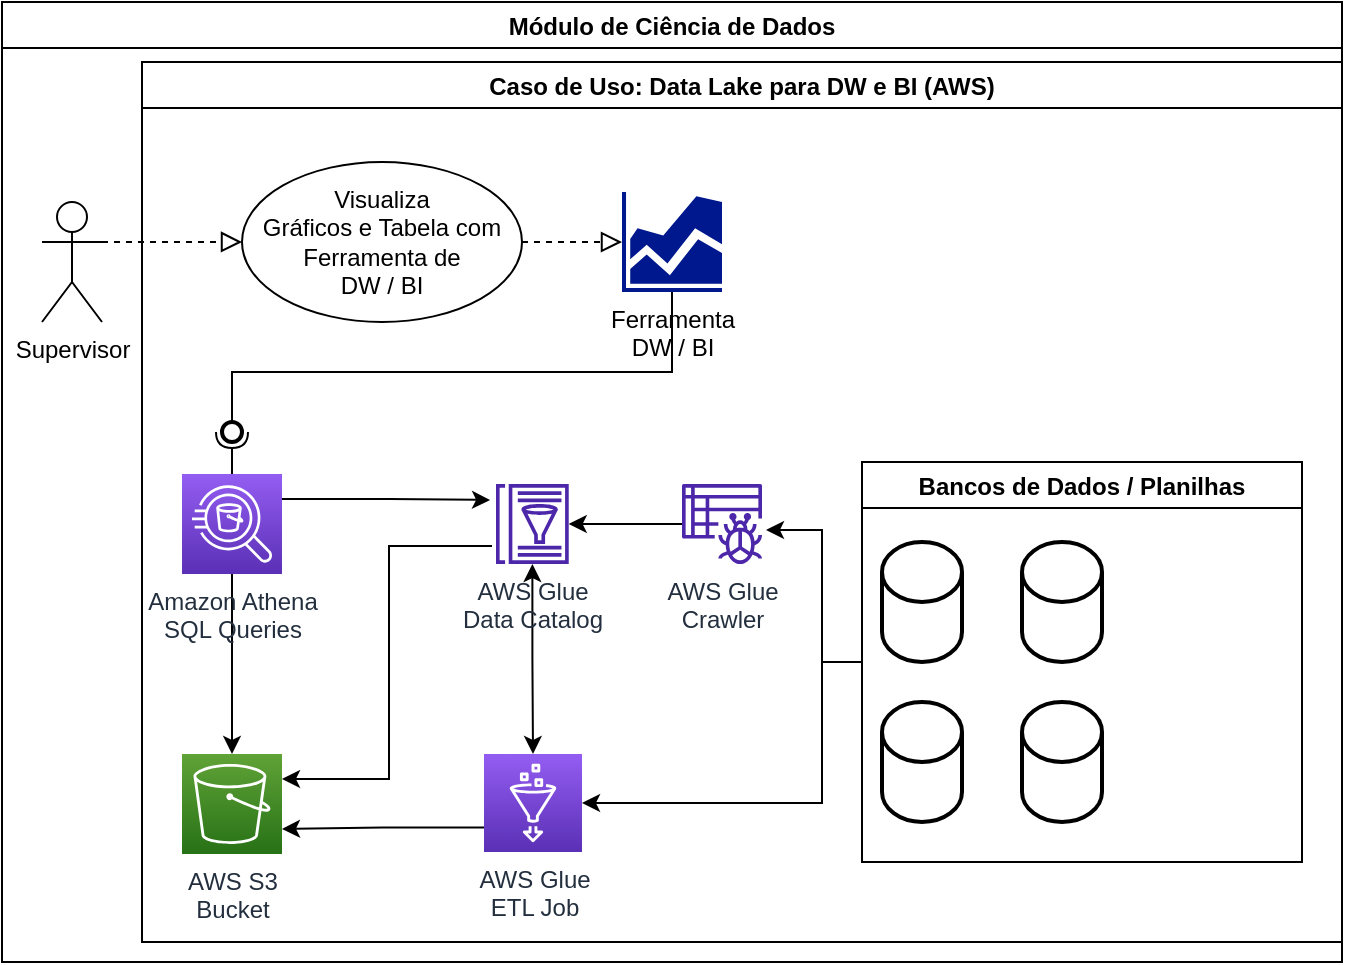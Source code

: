 <mxfile version="16.2.7" type="github">
  <diagram id="2DpKcrszy_h0_hMXwlpR" name="MCD-Data-Lake">
    <mxGraphModel dx="1186" dy="796" grid="1" gridSize="10" guides="1" tooltips="1" connect="1" arrows="1" fold="1" page="1" pageScale="1" pageWidth="850" pageHeight="1100" math="0" shadow="0">
      <root>
        <mxCell id="0" />
        <mxCell id="1" parent="0" />
        <mxCell id="o-3ELtx8tMzShu5-paNh-1" value="Módulo de Ciência de Dados" style="swimlane;" vertex="1" parent="1">
          <mxGeometry x="90" y="40" width="670" height="480" as="geometry" />
        </mxCell>
        <mxCell id="o-3ELtx8tMzShu5-paNh-3" value="Caso de Uso: Data Lake para DW e BI (AWS)" style="swimlane;" vertex="1" parent="o-3ELtx8tMzShu5-paNh-1">
          <mxGeometry x="70" y="30" width="600" height="440" as="geometry" />
        </mxCell>
        <mxCell id="o-3ELtx8tMzShu5-paNh-6" value="Visualiza &lt;br&gt;Gráficos e Tabela com Ferramenta de &lt;br&gt;DW / BI" style="ellipse;whiteSpace=wrap;html=1;align=center;newEdgeStyle={&quot;edgeStyle&quot;:&quot;entityRelationEdgeStyle&quot;,&quot;startArrow&quot;:&quot;none&quot;,&quot;endArrow&quot;:&quot;none&quot;,&quot;segment&quot;:10,&quot;curved&quot;:1};treeFolding=1;treeMoving=1;" vertex="1" parent="o-3ELtx8tMzShu5-paNh-3">
          <mxGeometry x="50" y="50" width="140" height="80" as="geometry" />
        </mxCell>
        <mxCell id="o-3ELtx8tMzShu5-paNh-38" style="edgeStyle=orthogonalEdgeStyle;rounded=0;orthogonalLoop=1;jettySize=auto;html=1;entryX=1.05;entryY=0.575;entryDx=0;entryDy=0;entryPerimeter=0;exitX=0;exitY=0.5;exitDx=0;exitDy=0;" edge="1" parent="o-3ELtx8tMzShu5-paNh-3" source="o-3ELtx8tMzShu5-paNh-21" target="o-3ELtx8tMzShu5-paNh-32">
          <mxGeometry relative="1" as="geometry">
            <Array as="points">
              <mxPoint x="340" y="300" />
              <mxPoint x="340" y="234" />
            </Array>
          </mxGeometry>
        </mxCell>
        <mxCell id="o-3ELtx8tMzShu5-paNh-41" style="edgeStyle=orthogonalEdgeStyle;rounded=0;orthogonalLoop=1;jettySize=auto;html=1;entryX=1;entryY=0.5;entryDx=0;entryDy=0;entryPerimeter=0;startArrow=none;startFill=0;exitX=0;exitY=0.5;exitDx=0;exitDy=0;" edge="1" parent="o-3ELtx8tMzShu5-paNh-3" source="o-3ELtx8tMzShu5-paNh-21" target="o-3ELtx8tMzShu5-paNh-34">
          <mxGeometry relative="1" as="geometry">
            <mxPoint x="330" y="316" as="sourcePoint" />
            <Array as="points">
              <mxPoint x="340" y="300" />
              <mxPoint x="340" y="371" />
            </Array>
          </mxGeometry>
        </mxCell>
        <mxCell id="o-3ELtx8tMzShu5-paNh-21" value="Bancos de Dados / Planilhas" style="swimlane;" vertex="1" parent="o-3ELtx8tMzShu5-paNh-3">
          <mxGeometry x="360" y="200" width="220" height="200" as="geometry" />
        </mxCell>
        <mxCell id="o-3ELtx8tMzShu5-paNh-22" value="" style="shape=cylinder3;whiteSpace=wrap;html=1;boundedLbl=1;backgroundOutline=1;size=15;strokeWidth=2;" vertex="1" parent="o-3ELtx8tMzShu5-paNh-21">
          <mxGeometry x="10" y="40" width="40" height="60" as="geometry" />
        </mxCell>
        <mxCell id="o-3ELtx8tMzShu5-paNh-23" value="" style="shape=image;html=1;verticalAlign=top;verticalLabelPosition=bottom;labelBackgroundColor=#ffffff;imageAspect=0;aspect=fixed;image=https://cdn2.iconfinder.com/data/icons/essential-web-2/50/spreadsheet-table-document-data-grid-128.png;strokeWidth=1;" vertex="1" parent="o-3ELtx8tMzShu5-paNh-21">
          <mxGeometry x="150" y="40" width="60" height="60" as="geometry" />
        </mxCell>
        <mxCell id="o-3ELtx8tMzShu5-paNh-24" value="" style="shape=cylinder3;whiteSpace=wrap;html=1;boundedLbl=1;backgroundOutline=1;size=15;strokeWidth=2;" vertex="1" parent="o-3ELtx8tMzShu5-paNh-21">
          <mxGeometry x="80" y="40" width="40" height="60" as="geometry" />
        </mxCell>
        <mxCell id="o-3ELtx8tMzShu5-paNh-25" value="" style="shape=cylinder3;whiteSpace=wrap;html=1;boundedLbl=1;backgroundOutline=1;size=15;strokeWidth=2;" vertex="1" parent="o-3ELtx8tMzShu5-paNh-21">
          <mxGeometry x="10" y="120" width="40" height="60" as="geometry" />
        </mxCell>
        <mxCell id="o-3ELtx8tMzShu5-paNh-26" value="" style="shape=image;html=1;verticalAlign=top;verticalLabelPosition=bottom;labelBackgroundColor=#ffffff;imageAspect=0;aspect=fixed;image=https://cdn2.iconfinder.com/data/icons/essential-web-2/50/spreadsheet-table-document-data-grid-128.png;strokeWidth=1;" vertex="1" parent="o-3ELtx8tMzShu5-paNh-21">
          <mxGeometry x="150" y="120" width="60" height="60" as="geometry" />
        </mxCell>
        <mxCell id="o-3ELtx8tMzShu5-paNh-27" value="" style="shape=cylinder3;whiteSpace=wrap;html=1;boundedLbl=1;backgroundOutline=1;size=15;strokeWidth=2;" vertex="1" parent="o-3ELtx8tMzShu5-paNh-21">
          <mxGeometry x="80" y="120" width="40" height="60" as="geometry" />
        </mxCell>
        <mxCell id="o-3ELtx8tMzShu5-paNh-39" style="edgeStyle=orthogonalEdgeStyle;rounded=0;orthogonalLoop=1;jettySize=auto;html=1;" edge="1" parent="o-3ELtx8tMzShu5-paNh-3" source="o-3ELtx8tMzShu5-paNh-32" target="o-3ELtx8tMzShu5-paNh-33">
          <mxGeometry relative="1" as="geometry" />
        </mxCell>
        <mxCell id="o-3ELtx8tMzShu5-paNh-32" value="AWS Glue&lt;br&gt;Crawler" style="sketch=0;outlineConnect=0;fontColor=#232F3E;gradientColor=none;fillColor=#4D27AA;strokeColor=none;dashed=0;verticalLabelPosition=bottom;verticalAlign=top;align=center;html=1;fontSize=12;fontStyle=0;aspect=fixed;pointerEvents=1;shape=mxgraph.aws4.glue_crawlers;" vertex="1" parent="o-3ELtx8tMzShu5-paNh-3">
          <mxGeometry x="270" y="211" width="40" height="40" as="geometry" />
        </mxCell>
        <mxCell id="o-3ELtx8tMzShu5-paNh-40" style="edgeStyle=orthogonalEdgeStyle;rounded=0;orthogonalLoop=1;jettySize=auto;html=1;entryX=0.5;entryY=0;entryDx=0;entryDy=0;entryPerimeter=0;startArrow=classic;startFill=1;" edge="1" parent="o-3ELtx8tMzShu5-paNh-3" source="o-3ELtx8tMzShu5-paNh-33" target="o-3ELtx8tMzShu5-paNh-34">
          <mxGeometry relative="1" as="geometry" />
        </mxCell>
        <mxCell id="o-3ELtx8tMzShu5-paNh-42" style="edgeStyle=orthogonalEdgeStyle;rounded=0;orthogonalLoop=1;jettySize=auto;html=1;entryX=1;entryY=0.25;entryDx=0;entryDy=0;entryPerimeter=0;startArrow=none;startFill=0;exitX=-0.055;exitY=0.775;exitDx=0;exitDy=0;exitPerimeter=0;" edge="1" parent="o-3ELtx8tMzShu5-paNh-3" source="o-3ELtx8tMzShu5-paNh-33" target="o-3ELtx8tMzShu5-paNh-35">
          <mxGeometry relative="1" as="geometry" />
        </mxCell>
        <mxCell id="o-3ELtx8tMzShu5-paNh-33" value="AWS Glue&lt;br&gt;Data Catalog" style="sketch=0;outlineConnect=0;fontColor=#232F3E;gradientColor=none;fillColor=#4D27AA;strokeColor=none;dashed=0;verticalLabelPosition=bottom;verticalAlign=top;align=center;html=1;fontSize=12;fontStyle=0;aspect=fixed;pointerEvents=1;shape=mxgraph.aws4.glue_data_catalog;" vertex="1" parent="o-3ELtx8tMzShu5-paNh-3">
          <mxGeometry x="176.72" y="211" width="36.92" height="40" as="geometry" />
        </mxCell>
        <mxCell id="o-3ELtx8tMzShu5-paNh-43" style="edgeStyle=orthogonalEdgeStyle;rounded=0;orthogonalLoop=1;jettySize=auto;html=1;exitX=0;exitY=0.75;exitDx=0;exitDy=0;exitPerimeter=0;entryX=1;entryY=0.75;entryDx=0;entryDy=0;entryPerimeter=0;startArrow=none;startFill=0;" edge="1" parent="o-3ELtx8tMzShu5-paNh-3" source="o-3ELtx8tMzShu5-paNh-34" target="o-3ELtx8tMzShu5-paNh-35">
          <mxGeometry relative="1" as="geometry" />
        </mxCell>
        <mxCell id="o-3ELtx8tMzShu5-paNh-34" value="AWS Glue&lt;br&gt;ETL Job" style="sketch=0;points=[[0,0,0],[0.25,0,0],[0.5,0,0],[0.75,0,0],[1,0,0],[0,1,0],[0.25,1,0],[0.5,1,0],[0.75,1,0],[1,1,0],[0,0.25,0],[0,0.5,0],[0,0.75,0],[1,0.25,0],[1,0.5,0],[1,0.75,0]];outlineConnect=0;fontColor=#232F3E;gradientColor=#945DF2;gradientDirection=north;fillColor=#5A30B5;strokeColor=#ffffff;dashed=0;verticalLabelPosition=bottom;verticalAlign=top;align=center;html=1;fontSize=12;fontStyle=0;aspect=fixed;shape=mxgraph.aws4.resourceIcon;resIcon=mxgraph.aws4.glue;" vertex="1" parent="o-3ELtx8tMzShu5-paNh-3">
          <mxGeometry x="171" y="346" width="49" height="49" as="geometry" />
        </mxCell>
        <mxCell id="o-3ELtx8tMzShu5-paNh-35" value="AWS S3&lt;br&gt;Bucket" style="sketch=0;points=[[0,0,0],[0.25,0,0],[0.5,0,0],[0.75,0,0],[1,0,0],[0,1,0],[0.25,1,0],[0.5,1,0],[0.75,1,0],[1,1,0],[0,0.25,0],[0,0.5,0],[0,0.75,0],[1,0.25,0],[1,0.5,0],[1,0.75,0]];outlineConnect=0;fontColor=#232F3E;gradientColor=#60A337;gradientDirection=north;fillColor=#277116;strokeColor=#ffffff;dashed=0;verticalLabelPosition=bottom;verticalAlign=top;align=center;html=1;fontSize=12;fontStyle=0;aspect=fixed;shape=mxgraph.aws4.resourceIcon;resIcon=mxgraph.aws4.s3;" vertex="1" parent="o-3ELtx8tMzShu5-paNh-3">
          <mxGeometry x="20" y="346" width="50" height="50" as="geometry" />
        </mxCell>
        <mxCell id="o-3ELtx8tMzShu5-paNh-44" style="edgeStyle=orthogonalEdgeStyle;rounded=0;orthogonalLoop=1;jettySize=auto;html=1;exitX=1;exitY=0.25;exitDx=0;exitDy=0;exitPerimeter=0;entryX=-0.082;entryY=0.2;entryDx=0;entryDy=0;entryPerimeter=0;startArrow=none;startFill=0;" edge="1" parent="o-3ELtx8tMzShu5-paNh-3" source="o-3ELtx8tMzShu5-paNh-37" target="o-3ELtx8tMzShu5-paNh-33">
          <mxGeometry relative="1" as="geometry" />
        </mxCell>
        <mxCell id="o-3ELtx8tMzShu5-paNh-45" style="edgeStyle=orthogonalEdgeStyle;rounded=0;orthogonalLoop=1;jettySize=auto;html=1;exitX=0.5;exitY=1;exitDx=0;exitDy=0;exitPerimeter=0;entryX=0.5;entryY=0;entryDx=0;entryDy=0;entryPerimeter=0;startArrow=none;startFill=0;" edge="1" parent="o-3ELtx8tMzShu5-paNh-3" source="o-3ELtx8tMzShu5-paNh-37" target="o-3ELtx8tMzShu5-paNh-35">
          <mxGeometry relative="1" as="geometry" />
        </mxCell>
        <mxCell id="o-3ELtx8tMzShu5-paNh-37" value="Amazon Athena&lt;br&gt;SQL Queries" style="sketch=0;points=[[0,0,0],[0.25,0,0],[0.5,0,0],[0.75,0,0],[1,0,0],[0,1,0],[0.25,1,0],[0.5,1,0],[0.75,1,0],[1,1,0],[0,0.25,0],[0,0.5,0],[0,0.75,0],[1,0.25,0],[1,0.5,0],[1,0.75,0]];outlineConnect=0;fontColor=#232F3E;gradientColor=#945DF2;gradientDirection=north;fillColor=#5A30B5;strokeColor=#ffffff;dashed=0;verticalLabelPosition=bottom;verticalAlign=top;align=center;html=1;fontSize=12;fontStyle=0;aspect=fixed;shape=mxgraph.aws4.resourceIcon;resIcon=mxgraph.aws4.athena;" vertex="1" parent="o-3ELtx8tMzShu5-paNh-3">
          <mxGeometry x="20" y="206" width="50" height="50" as="geometry" />
        </mxCell>
        <mxCell id="o-3ELtx8tMzShu5-paNh-46" value="Ferramenta&lt;br&gt;DW / BI" style="sketch=0;aspect=fixed;pointerEvents=1;shadow=0;dashed=0;html=1;strokeColor=none;labelPosition=center;verticalLabelPosition=bottom;verticalAlign=top;align=center;fillColor=#00188D;shape=mxgraph.mscae.general.graph" vertex="1" parent="o-3ELtx8tMzShu5-paNh-3">
          <mxGeometry x="240" y="65" width="50" height="50" as="geometry" />
        </mxCell>
        <mxCell id="o-3ELtx8tMzShu5-paNh-48" value="" style="endArrow=block;startArrow=none;endFill=0;startFill=0;endSize=8;html=1;verticalAlign=bottom;dashed=1;labelBackgroundColor=none;rounded=0;entryX=0;entryY=0.5;entryDx=0;entryDy=0;exitX=1;exitY=0.5;exitDx=0;exitDy=0;entryPerimeter=0;" edge="1" parent="o-3ELtx8tMzShu5-paNh-3" source="o-3ELtx8tMzShu5-paNh-6" target="o-3ELtx8tMzShu5-paNh-46">
          <mxGeometry width="160" relative="1" as="geometry">
            <mxPoint x="-10" y="100" as="sourcePoint" />
            <mxPoint x="40" y="100" as="targetPoint" />
          </mxGeometry>
        </mxCell>
        <mxCell id="o-3ELtx8tMzShu5-paNh-49" value="" style="rounded=0;orthogonalLoop=1;jettySize=auto;html=1;endArrow=none;endFill=0;sketch=0;sourcePerimeterSpacing=0;targetPerimeterSpacing=0;exitX=0.5;exitY=1;exitDx=0;exitDy=0;exitPerimeter=0;" edge="1" target="o-3ELtx8tMzShu5-paNh-51" parent="o-3ELtx8tMzShu5-paNh-3" source="o-3ELtx8tMzShu5-paNh-46">
          <mxGeometry relative="1" as="geometry">
            <mxPoint x="80" y="155" as="sourcePoint" />
            <Array as="points">
              <mxPoint x="265" y="155" />
              <mxPoint x="45" y="155" />
            </Array>
          </mxGeometry>
        </mxCell>
        <mxCell id="o-3ELtx8tMzShu5-paNh-50" value="" style="rounded=0;orthogonalLoop=1;jettySize=auto;html=1;endArrow=halfCircle;endFill=0;entryX=0.5;entryY=0.5;endSize=6;strokeWidth=1;sketch=0;exitX=0.5;exitY=0;exitDx=0;exitDy=0;exitPerimeter=0;" edge="1" target="o-3ELtx8tMzShu5-paNh-51" parent="o-3ELtx8tMzShu5-paNh-3" source="o-3ELtx8tMzShu5-paNh-37">
          <mxGeometry relative="1" as="geometry">
            <mxPoint x="120" y="155" as="sourcePoint" />
            <Array as="points" />
          </mxGeometry>
        </mxCell>
        <mxCell id="o-3ELtx8tMzShu5-paNh-51" value="" style="ellipse;whiteSpace=wrap;html=1;align=center;aspect=fixed;resizable=0;points=[];outlineConnect=0;sketch=0;strokeWidth=2;" vertex="1" parent="o-3ELtx8tMzShu5-paNh-3">
          <mxGeometry x="40" y="180" width="10" height="10" as="geometry" />
        </mxCell>
        <mxCell id="o-3ELtx8tMzShu5-paNh-18" value="Supervisor" style="shape=umlActor;verticalLabelPosition=bottom;verticalAlign=top;html=1;outlineConnect=0;" vertex="1" parent="o-3ELtx8tMzShu5-paNh-1">
          <mxGeometry x="20" y="100" width="30" height="60" as="geometry" />
        </mxCell>
        <mxCell id="o-3ELtx8tMzShu5-paNh-20" value="" style="endArrow=block;startArrow=none;endFill=0;startFill=0;endSize=8;html=1;verticalAlign=bottom;dashed=1;labelBackgroundColor=none;rounded=0;entryX=0;entryY=0.5;entryDx=0;entryDy=0;exitX=1;exitY=0.333;exitDx=0;exitDy=0;exitPerimeter=0;" edge="1" parent="o-3ELtx8tMzShu5-paNh-1" source="o-3ELtx8tMzShu5-paNh-18" target="o-3ELtx8tMzShu5-paNh-6">
          <mxGeometry width="160" relative="1" as="geometry">
            <mxPoint x="60" y="270" as="sourcePoint" />
            <mxPoint x="120" y="270" as="targetPoint" />
          </mxGeometry>
        </mxCell>
      </root>
    </mxGraphModel>
  </diagram>
</mxfile>
